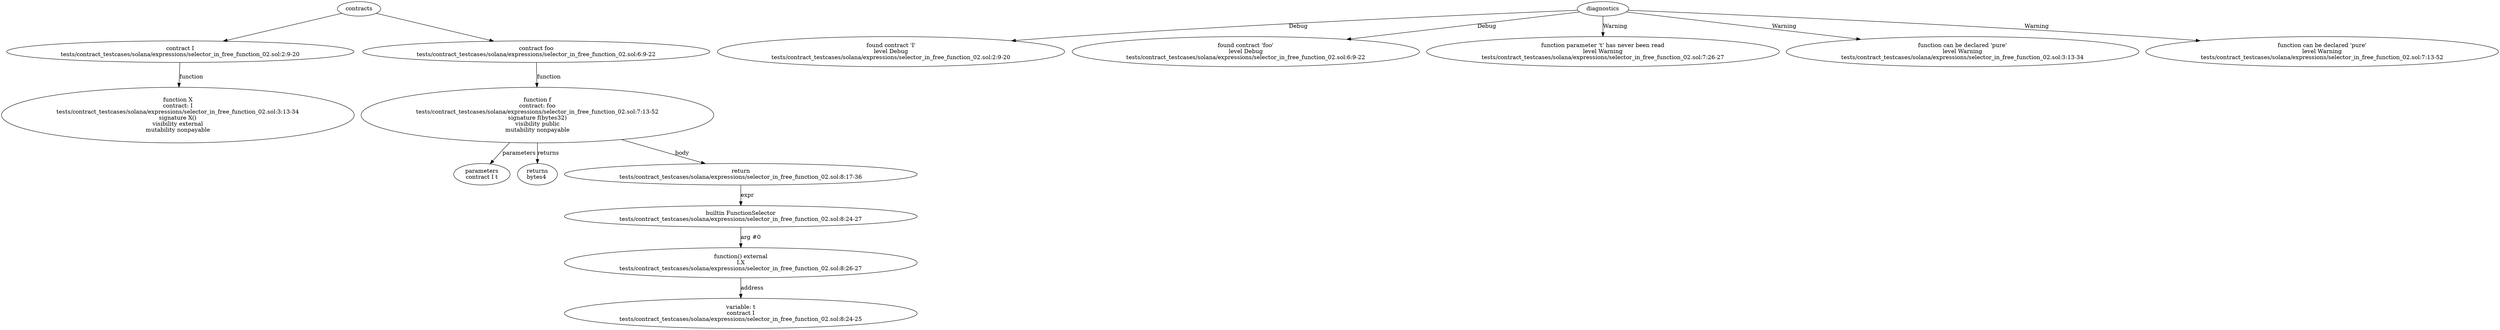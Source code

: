 strict digraph "tests/contract_testcases/solana/expressions/selector_in_free_function_02.sol" {
	contract [label="contract I\ntests/contract_testcases/solana/expressions/selector_in_free_function_02.sol:2:9-20"]
	X [label="function X\ncontract: I\ntests/contract_testcases/solana/expressions/selector_in_free_function_02.sol:3:13-34\nsignature X()\nvisibility external\nmutability nonpayable"]
	contract_4 [label="contract foo\ntests/contract_testcases/solana/expressions/selector_in_free_function_02.sol:6:9-22"]
	f [label="function f\ncontract: foo\ntests/contract_testcases/solana/expressions/selector_in_free_function_02.sol:7:13-52\nsignature f(bytes32)\nvisibility public\nmutability nonpayable"]
	parameters [label="parameters\ncontract I t"]
	returns [label="returns\nbytes4 "]
	return [label="return\ntests/contract_testcases/solana/expressions/selector_in_free_function_02.sol:8:17-36"]
	builtins [label="builtin FunctionSelector\ntests/contract_testcases/solana/expressions/selector_in_free_function_02.sol:8:24-27"]
	external_function [label="function() external\nI.X\ntests/contract_testcases/solana/expressions/selector_in_free_function_02.sol:8:26-27"]
	variable [label="variable: t\ncontract I\ntests/contract_testcases/solana/expressions/selector_in_free_function_02.sol:8:24-25"]
	diagnostic [label="found contract 'I'\nlevel Debug\ntests/contract_testcases/solana/expressions/selector_in_free_function_02.sol:2:9-20"]
	diagnostic_14 [label="found contract 'foo'\nlevel Debug\ntests/contract_testcases/solana/expressions/selector_in_free_function_02.sol:6:9-22"]
	diagnostic_15 [label="function parameter 't' has never been read\nlevel Warning\ntests/contract_testcases/solana/expressions/selector_in_free_function_02.sol:7:26-27"]
	diagnostic_16 [label="function can be declared 'pure'\nlevel Warning\ntests/contract_testcases/solana/expressions/selector_in_free_function_02.sol:3:13-34"]
	diagnostic_17 [label="function can be declared 'pure'\nlevel Warning\ntests/contract_testcases/solana/expressions/selector_in_free_function_02.sol:7:13-52"]
	contracts -> contract
	contract -> X [label="function"]
	contracts -> contract_4
	contract_4 -> f [label="function"]
	f -> parameters [label="parameters"]
	f -> returns [label="returns"]
	f -> return [label="body"]
	return -> builtins [label="expr"]
	builtins -> external_function [label="arg #0"]
	external_function -> variable [label="address"]
	diagnostics -> diagnostic [label="Debug"]
	diagnostics -> diagnostic_14 [label="Debug"]
	diagnostics -> diagnostic_15 [label="Warning"]
	diagnostics -> diagnostic_16 [label="Warning"]
	diagnostics -> diagnostic_17 [label="Warning"]
}
